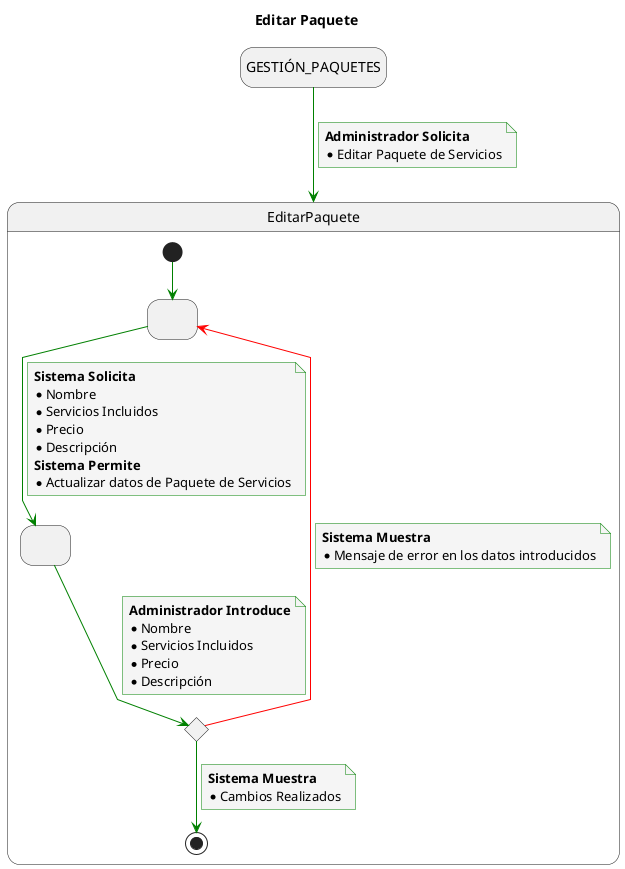 @startuml
title Editar Paquete

skinparam {
    NoteBackgroundColor #whiteSmoke
    ArrowColor #green
    NoteBorderColor #green
    linetype polyline
}

hide empty description

state startState as "GESTIÓN_PAQUETES"

startState --> EditarPaquete
note on link
    <b>Administrador Solicita</b>
    * Editar Paquete de Servicios
end note

state EditarPaquete{
state 2 as " "
state 3 as " "
state 4 <<choice>>

[*] -down-> 2

2 -down-> 3
note on link
<b>Sistema Solicita</b>
* Nombre
* Servicios Incluidos
* Precio
* Descripción
<b>Sistema Permite</b>
* Actualizar datos de Paquete de Servicios
end note

3 -down-> 4
note on link
<b>Administrador Introduce</b>
* Nombre
* Servicios Incluidos
* Precio
* Descripción
end note

4 -down-> [*]
note on link
<b>Sistema Muestra</b>
* Cambios Realizados
end note

4 -[#red]-> 2
note on link
<b>Sistema Muestra</b>
* Mensaje de error en los datos introducidos
end note

}
@enduml